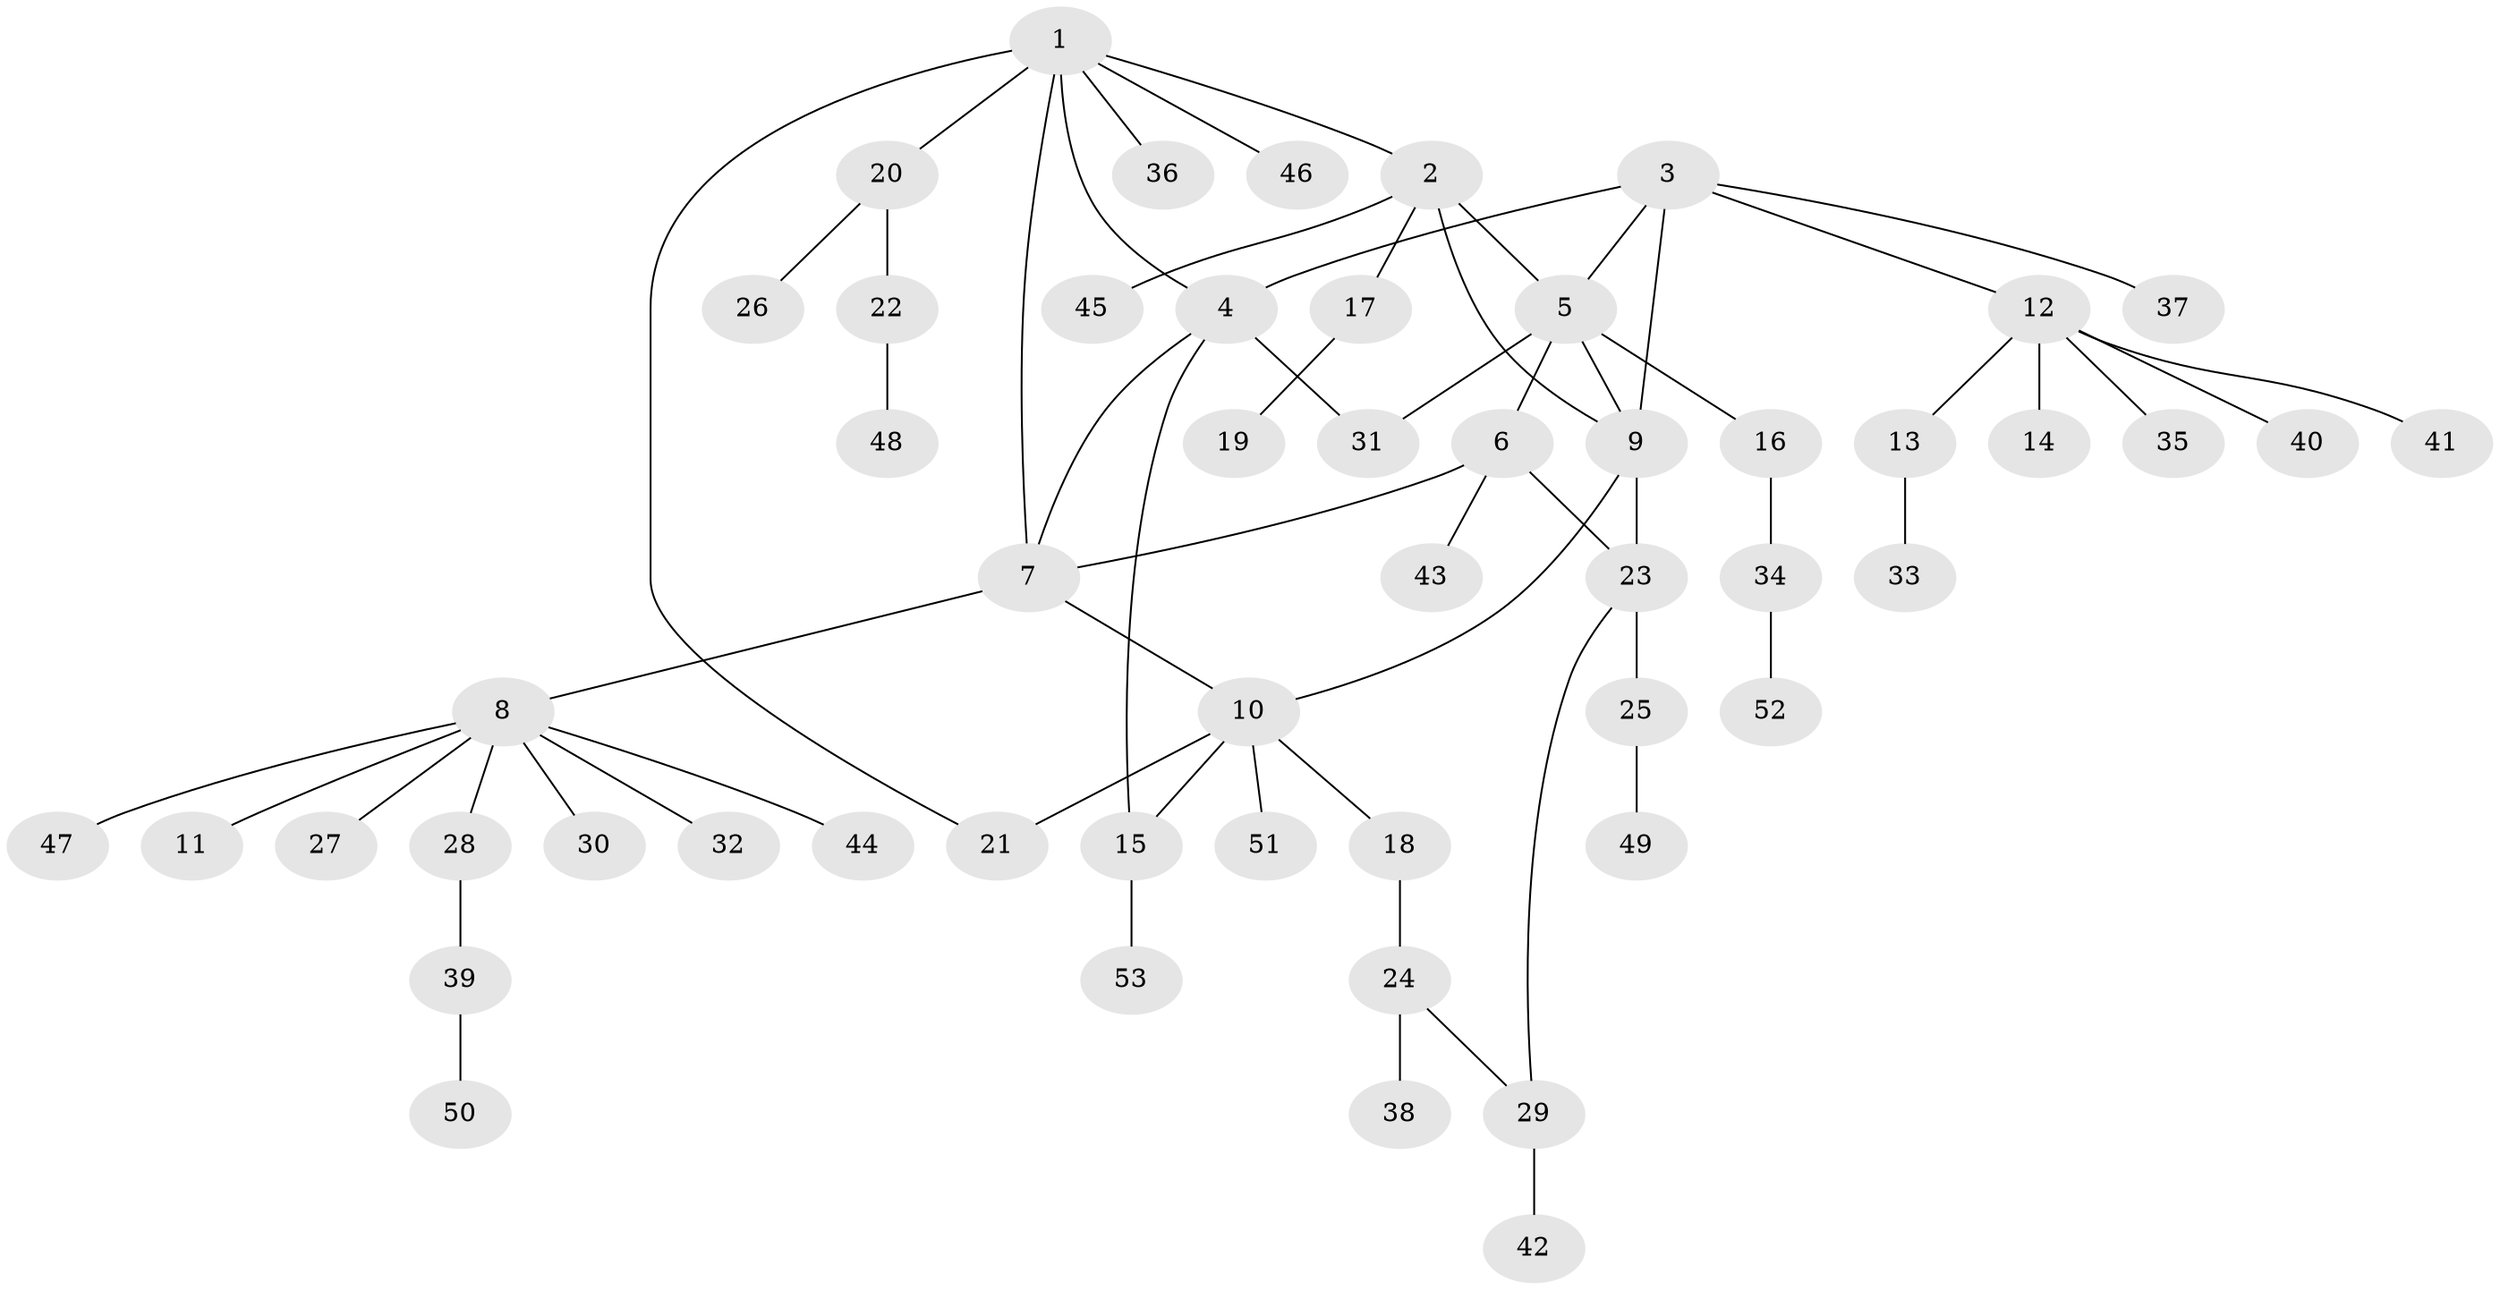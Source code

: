 // Generated by graph-tools (version 1.1) at 2025/54/03/09/25 04:54:17]
// undirected, 53 vertices, 63 edges
graph export_dot {
graph [start="1"]
  node [color=gray90,style=filled];
  1;
  2;
  3;
  4;
  5;
  6;
  7;
  8;
  9;
  10;
  11;
  12;
  13;
  14;
  15;
  16;
  17;
  18;
  19;
  20;
  21;
  22;
  23;
  24;
  25;
  26;
  27;
  28;
  29;
  30;
  31;
  32;
  33;
  34;
  35;
  36;
  37;
  38;
  39;
  40;
  41;
  42;
  43;
  44;
  45;
  46;
  47;
  48;
  49;
  50;
  51;
  52;
  53;
  1 -- 2;
  1 -- 4;
  1 -- 7;
  1 -- 20;
  1 -- 21;
  1 -- 36;
  1 -- 46;
  2 -- 5;
  2 -- 9;
  2 -- 17;
  2 -- 45;
  3 -- 4;
  3 -- 5;
  3 -- 9;
  3 -- 12;
  3 -- 37;
  4 -- 7;
  4 -- 15;
  4 -- 31;
  5 -- 6;
  5 -- 9;
  5 -- 16;
  5 -- 31;
  6 -- 7;
  6 -- 23;
  6 -- 43;
  7 -- 8;
  7 -- 10;
  8 -- 11;
  8 -- 27;
  8 -- 28;
  8 -- 30;
  8 -- 32;
  8 -- 44;
  8 -- 47;
  9 -- 10;
  9 -- 23;
  10 -- 15;
  10 -- 18;
  10 -- 21;
  10 -- 51;
  12 -- 13;
  12 -- 14;
  12 -- 35;
  12 -- 40;
  12 -- 41;
  13 -- 33;
  15 -- 53;
  16 -- 34;
  17 -- 19;
  18 -- 24;
  20 -- 22;
  20 -- 26;
  22 -- 48;
  23 -- 25;
  23 -- 29;
  24 -- 29;
  24 -- 38;
  25 -- 49;
  28 -- 39;
  29 -- 42;
  34 -- 52;
  39 -- 50;
}
